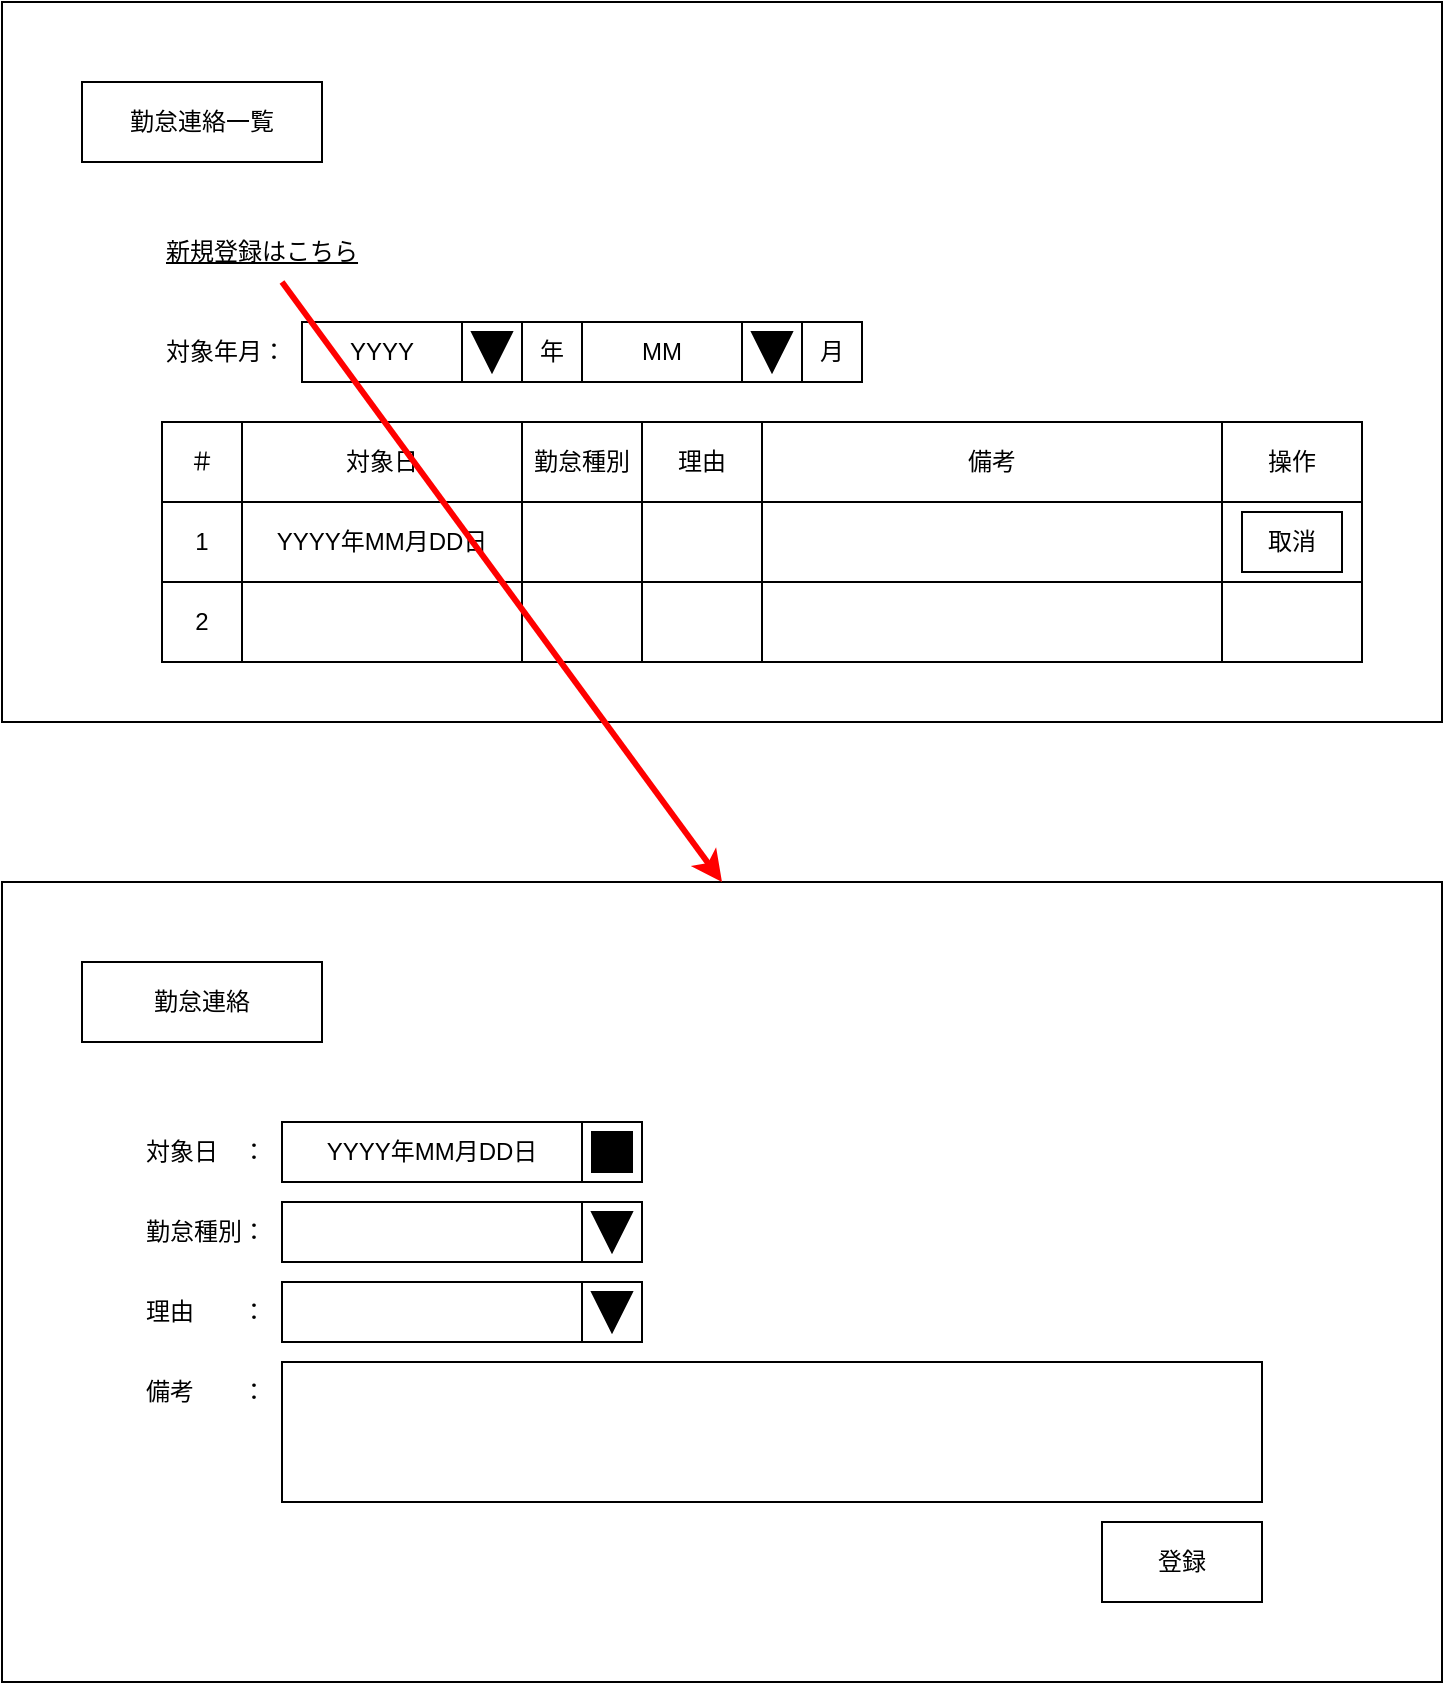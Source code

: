 <mxfile version="22.1.17" type="google" pages="2">
  <diagram name="画面" id="0H-37_Vds_LIhznheFJx">
    <mxGraphModel grid="1" page="1" gridSize="10" guides="1" tooltips="1" connect="1" arrows="1" fold="1" pageScale="1" pageWidth="827" pageHeight="1169" math="0" shadow="0">
      <root>
        <mxCell id="0" />
        <mxCell id="1" parent="0" />
        <mxCell id="-qFxXMKkKAyYgoc8pvcU-18" value="" style="rounded=0;whiteSpace=wrap;html=1;" vertex="1" parent="1">
          <mxGeometry x="40" y="40" width="720" height="360" as="geometry" />
        </mxCell>
        <mxCell id="O69Rp2_filBsK64hk3rN-13" value="勤怠連絡一覧" style="rounded=0;whiteSpace=wrap;html=1;" vertex="1" parent="1">
          <mxGeometry x="80" y="80" width="120" height="40" as="geometry" />
        </mxCell>
        <mxCell id="O69Rp2_filBsK64hk3rN-20" value="対象年月：" style="text;html=1;strokeColor=none;fillColor=none;align=left;verticalAlign=middle;whiteSpace=wrap;rounded=0;" vertex="1" parent="1">
          <mxGeometry x="120" y="200" width="80" height="30" as="geometry" />
        </mxCell>
        <mxCell id="O69Rp2_filBsK64hk3rN-21" value="YYYY" style="rounded=0;whiteSpace=wrap;html=1;" vertex="1" parent="1">
          <mxGeometry x="190" y="200" width="80" height="30" as="geometry" />
        </mxCell>
        <mxCell id="O69Rp2_filBsK64hk3rN-22" value="" style="rounded=0;whiteSpace=wrap;html=1;" vertex="1" parent="1">
          <mxGeometry x="270" y="200" width="30" height="30" as="geometry" />
        </mxCell>
        <mxCell id="O69Rp2_filBsK64hk3rN-23" value="" style="triangle;whiteSpace=wrap;html=1;rotation=90;fillColor=#000000;" vertex="1" parent="1">
          <mxGeometry x="275" y="205" width="20" height="20" as="geometry" />
        </mxCell>
        <mxCell id="O69Rp2_filBsK64hk3rN-24" value="年" style="rounded=0;whiteSpace=wrap;html=1;" vertex="1" parent="1">
          <mxGeometry x="300" y="200" width="30" height="30" as="geometry" />
        </mxCell>
        <mxCell id="O69Rp2_filBsK64hk3rN-25" value="MM" style="rounded=0;whiteSpace=wrap;html=1;" vertex="1" parent="1">
          <mxGeometry x="330" y="200" width="80" height="30" as="geometry" />
        </mxCell>
        <mxCell id="O69Rp2_filBsK64hk3rN-26" value="" style="rounded=0;whiteSpace=wrap;html=1;" vertex="1" parent="1">
          <mxGeometry x="410" y="200" width="30" height="30" as="geometry" />
        </mxCell>
        <mxCell id="O69Rp2_filBsK64hk3rN-27" value="" style="triangle;whiteSpace=wrap;html=1;rotation=90;fillColor=#000000;" vertex="1" parent="1">
          <mxGeometry x="415" y="205" width="20" height="20" as="geometry" />
        </mxCell>
        <mxCell id="O69Rp2_filBsK64hk3rN-28" value="月" style="rounded=0;whiteSpace=wrap;html=1;" vertex="1" parent="1">
          <mxGeometry x="440" y="200" width="30" height="30" as="geometry" />
        </mxCell>
        <mxCell id="O69Rp2_filBsK64hk3rN-29" value="" style="shape=table;startSize=0;container=1;collapsible=0;childLayout=tableLayout;fontSize=12;" vertex="1" parent="1">
          <mxGeometry x="120" y="250" width="600" height="120" as="geometry" />
        </mxCell>
        <mxCell id="O69Rp2_filBsK64hk3rN-30" value="" style="shape=tableRow;horizontal=0;startSize=0;swimlaneHead=0;swimlaneBody=0;strokeColor=inherit;top=0;left=0;bottom=0;right=0;collapsible=0;dropTarget=0;fillColor=none;points=[[0,0.5],[1,0.5]];portConstraint=eastwest;fontSize=16;" vertex="1" parent="O69Rp2_filBsK64hk3rN-29">
          <mxGeometry width="600" height="40" as="geometry" />
        </mxCell>
        <mxCell id="O69Rp2_filBsK64hk3rN-31" value="＃" style="shape=partialRectangle;html=1;whiteSpace=wrap;connectable=0;strokeColor=inherit;overflow=hidden;fillColor=none;top=0;left=0;bottom=0;right=0;pointerEvents=1;fontSize=12;" vertex="1" parent="O69Rp2_filBsK64hk3rN-30">
          <mxGeometry width="40" height="40" as="geometry">
            <mxRectangle width="40" height="40" as="alternateBounds" />
          </mxGeometry>
        </mxCell>
        <mxCell id="O69Rp2_filBsK64hk3rN-32" value="対象日" style="shape=partialRectangle;html=1;whiteSpace=wrap;connectable=0;strokeColor=inherit;overflow=hidden;fillColor=none;top=0;left=0;bottom=0;right=0;pointerEvents=1;fontSize=12;" vertex="1" parent="O69Rp2_filBsK64hk3rN-30">
          <mxGeometry x="40" width="140" height="40" as="geometry">
            <mxRectangle width="140" height="40" as="alternateBounds" />
          </mxGeometry>
        </mxCell>
        <mxCell id="O69Rp2_filBsK64hk3rN-33" value="勤怠種別" style="shape=partialRectangle;html=1;whiteSpace=wrap;connectable=0;strokeColor=inherit;overflow=hidden;fillColor=none;top=0;left=0;bottom=0;right=0;pointerEvents=1;fontSize=12;" vertex="1" parent="O69Rp2_filBsK64hk3rN-30">
          <mxGeometry x="180" width="60" height="40" as="geometry">
            <mxRectangle width="60" height="40" as="alternateBounds" />
          </mxGeometry>
        </mxCell>
        <mxCell id="O69Rp2_filBsK64hk3rN-45" value="理由" style="shape=partialRectangle;html=1;whiteSpace=wrap;connectable=0;strokeColor=inherit;overflow=hidden;fillColor=none;top=0;left=0;bottom=0;right=0;pointerEvents=1;fontSize=12;" vertex="1" parent="O69Rp2_filBsK64hk3rN-30">
          <mxGeometry x="240" width="60" height="40" as="geometry">
            <mxRectangle width="60" height="40" as="alternateBounds" />
          </mxGeometry>
        </mxCell>
        <mxCell id="O69Rp2_filBsK64hk3rN-42" value="備考" style="shape=partialRectangle;html=1;whiteSpace=wrap;connectable=0;strokeColor=inherit;overflow=hidden;fillColor=none;top=0;left=0;bottom=0;right=0;pointerEvents=1;fontSize=12;" vertex="1" parent="O69Rp2_filBsK64hk3rN-30">
          <mxGeometry x="300" width="230" height="40" as="geometry">
            <mxRectangle width="230" height="40" as="alternateBounds" />
          </mxGeometry>
        </mxCell>
        <mxCell id="0eDg4K9r8N4RzJ5rgMuR-1" value="操作" style="shape=partialRectangle;html=1;whiteSpace=wrap;connectable=0;strokeColor=inherit;overflow=hidden;fillColor=none;top=0;left=0;bottom=0;right=0;pointerEvents=1;fontSize=12;" vertex="1" parent="O69Rp2_filBsK64hk3rN-30">
          <mxGeometry x="530" width="70" height="40" as="geometry">
            <mxRectangle width="70" height="40" as="alternateBounds" />
          </mxGeometry>
        </mxCell>
        <mxCell id="O69Rp2_filBsK64hk3rN-34" value="" style="shape=tableRow;horizontal=0;startSize=0;swimlaneHead=0;swimlaneBody=0;strokeColor=inherit;top=0;left=0;bottom=0;right=0;collapsible=0;dropTarget=0;fillColor=none;points=[[0,0.5],[1,0.5]];portConstraint=eastwest;fontSize=16;" vertex="1" parent="O69Rp2_filBsK64hk3rN-29">
          <mxGeometry y="40" width="600" height="40" as="geometry" />
        </mxCell>
        <mxCell id="O69Rp2_filBsK64hk3rN-35" value="1" style="shape=partialRectangle;html=1;whiteSpace=wrap;connectable=0;strokeColor=inherit;overflow=hidden;fillColor=none;top=0;left=0;bottom=0;right=0;pointerEvents=1;fontSize=12;" vertex="1" parent="O69Rp2_filBsK64hk3rN-34">
          <mxGeometry width="40" height="40" as="geometry">
            <mxRectangle width="40" height="40" as="alternateBounds" />
          </mxGeometry>
        </mxCell>
        <mxCell id="O69Rp2_filBsK64hk3rN-36" value="YYYY年MM月DD日" style="shape=partialRectangle;html=1;whiteSpace=wrap;connectable=0;strokeColor=inherit;overflow=hidden;fillColor=none;top=0;left=0;bottom=0;right=0;pointerEvents=1;fontSize=12;" vertex="1" parent="O69Rp2_filBsK64hk3rN-34">
          <mxGeometry x="40" width="140" height="40" as="geometry">
            <mxRectangle width="140" height="40" as="alternateBounds" />
          </mxGeometry>
        </mxCell>
        <mxCell id="O69Rp2_filBsK64hk3rN-37" value="" style="shape=partialRectangle;html=1;whiteSpace=wrap;connectable=0;strokeColor=inherit;overflow=hidden;fillColor=none;top=0;left=0;bottom=0;right=0;pointerEvents=1;fontSize=12;" vertex="1" parent="O69Rp2_filBsK64hk3rN-34">
          <mxGeometry x="180" width="60" height="40" as="geometry">
            <mxRectangle width="60" height="40" as="alternateBounds" />
          </mxGeometry>
        </mxCell>
        <mxCell id="O69Rp2_filBsK64hk3rN-46" style="shape=partialRectangle;html=1;whiteSpace=wrap;connectable=0;strokeColor=inherit;overflow=hidden;fillColor=none;top=0;left=0;bottom=0;right=0;pointerEvents=1;fontSize=12;" vertex="1" parent="O69Rp2_filBsK64hk3rN-34">
          <mxGeometry x="240" width="60" height="40" as="geometry">
            <mxRectangle width="60" height="40" as="alternateBounds" />
          </mxGeometry>
        </mxCell>
        <mxCell id="O69Rp2_filBsK64hk3rN-43" style="shape=partialRectangle;html=1;whiteSpace=wrap;connectable=0;strokeColor=inherit;overflow=hidden;fillColor=none;top=0;left=0;bottom=0;right=0;pointerEvents=1;fontSize=12;" vertex="1" parent="O69Rp2_filBsK64hk3rN-34">
          <mxGeometry x="300" width="230" height="40" as="geometry">
            <mxRectangle width="230" height="40" as="alternateBounds" />
          </mxGeometry>
        </mxCell>
        <mxCell id="0eDg4K9r8N4RzJ5rgMuR-2" style="shape=partialRectangle;html=1;whiteSpace=wrap;connectable=0;strokeColor=inherit;overflow=hidden;fillColor=none;top=0;left=0;bottom=0;right=0;pointerEvents=1;fontSize=12;" vertex="1" parent="O69Rp2_filBsK64hk3rN-34">
          <mxGeometry x="530" width="70" height="40" as="geometry">
            <mxRectangle width="70" height="40" as="alternateBounds" />
          </mxGeometry>
        </mxCell>
        <mxCell id="O69Rp2_filBsK64hk3rN-38" value="" style="shape=tableRow;horizontal=0;startSize=0;swimlaneHead=0;swimlaneBody=0;strokeColor=inherit;top=0;left=0;bottom=0;right=0;collapsible=0;dropTarget=0;fillColor=none;points=[[0,0.5],[1,0.5]];portConstraint=eastwest;fontSize=16;" vertex="1" parent="O69Rp2_filBsK64hk3rN-29">
          <mxGeometry y="80" width="600" height="40" as="geometry" />
        </mxCell>
        <mxCell id="O69Rp2_filBsK64hk3rN-39" value="2" style="shape=partialRectangle;html=1;whiteSpace=wrap;connectable=0;strokeColor=inherit;overflow=hidden;fillColor=none;top=0;left=0;bottom=0;right=0;pointerEvents=1;fontSize=12;" vertex="1" parent="O69Rp2_filBsK64hk3rN-38">
          <mxGeometry width="40" height="40" as="geometry">
            <mxRectangle width="40" height="40" as="alternateBounds" />
          </mxGeometry>
        </mxCell>
        <mxCell id="O69Rp2_filBsK64hk3rN-40" value="" style="shape=partialRectangle;html=1;whiteSpace=wrap;connectable=0;strokeColor=inherit;overflow=hidden;fillColor=none;top=0;left=0;bottom=0;right=0;pointerEvents=1;fontSize=12;" vertex="1" parent="O69Rp2_filBsK64hk3rN-38">
          <mxGeometry x="40" width="140" height="40" as="geometry">
            <mxRectangle width="140" height="40" as="alternateBounds" />
          </mxGeometry>
        </mxCell>
        <mxCell id="O69Rp2_filBsK64hk3rN-41" value="" style="shape=partialRectangle;html=1;whiteSpace=wrap;connectable=0;strokeColor=inherit;overflow=hidden;fillColor=none;top=0;left=0;bottom=0;right=0;pointerEvents=1;fontSize=12;" vertex="1" parent="O69Rp2_filBsK64hk3rN-38">
          <mxGeometry x="180" width="60" height="40" as="geometry">
            <mxRectangle width="60" height="40" as="alternateBounds" />
          </mxGeometry>
        </mxCell>
        <mxCell id="O69Rp2_filBsK64hk3rN-47" style="shape=partialRectangle;html=1;whiteSpace=wrap;connectable=0;strokeColor=inherit;overflow=hidden;fillColor=none;top=0;left=0;bottom=0;right=0;pointerEvents=1;fontSize=12;" vertex="1" parent="O69Rp2_filBsK64hk3rN-38">
          <mxGeometry x="240" width="60" height="40" as="geometry">
            <mxRectangle width="60" height="40" as="alternateBounds" />
          </mxGeometry>
        </mxCell>
        <mxCell id="O69Rp2_filBsK64hk3rN-44" style="shape=partialRectangle;html=1;whiteSpace=wrap;connectable=0;strokeColor=inherit;overflow=hidden;fillColor=none;top=0;left=0;bottom=0;right=0;pointerEvents=1;fontSize=12;" vertex="1" parent="O69Rp2_filBsK64hk3rN-38">
          <mxGeometry x="300" width="230" height="40" as="geometry">
            <mxRectangle width="230" height="40" as="alternateBounds" />
          </mxGeometry>
        </mxCell>
        <mxCell id="0eDg4K9r8N4RzJ5rgMuR-3" style="shape=partialRectangle;html=1;whiteSpace=wrap;connectable=0;strokeColor=inherit;overflow=hidden;fillColor=none;top=0;left=0;bottom=0;right=0;pointerEvents=1;fontSize=12;" vertex="1" parent="O69Rp2_filBsK64hk3rN-38">
          <mxGeometry x="530" width="70" height="40" as="geometry">
            <mxRectangle width="70" height="40" as="alternateBounds" />
          </mxGeometry>
        </mxCell>
        <mxCell id="O69Rp2_filBsK64hk3rN-48" value="取消" style="rounded=0;whiteSpace=wrap;html=1;" vertex="1" parent="1">
          <mxGeometry x="660" y="295" width="50" height="30" as="geometry" />
        </mxCell>
        <mxCell id="-qFxXMKkKAyYgoc8pvcU-1" value="" style="rounded=0;whiteSpace=wrap;html=1;" vertex="1" parent="1">
          <mxGeometry x="40" y="480" width="720" height="400" as="geometry" />
        </mxCell>
        <mxCell id="-qFxXMKkKAyYgoc8pvcU-2" value="勤怠連絡" style="rounded=0;whiteSpace=wrap;html=1;" vertex="1" parent="1">
          <mxGeometry x="80" y="520" width="120" height="40" as="geometry" />
        </mxCell>
        <mxCell id="-qFxXMKkKAyYgoc8pvcU-3" value="対象日　：" style="text;html=1;strokeColor=none;fillColor=none;align=left;verticalAlign=middle;whiteSpace=wrap;rounded=0;" vertex="1" parent="1">
          <mxGeometry x="110" y="600" width="70" height="30" as="geometry" />
        </mxCell>
        <mxCell id="-qFxXMKkKAyYgoc8pvcU-4" value="勤怠種別：" style="text;html=1;strokeColor=none;fillColor=none;align=left;verticalAlign=middle;whiteSpace=wrap;rounded=0;" vertex="1" parent="1">
          <mxGeometry x="110" y="640" width="70" height="30" as="geometry" />
        </mxCell>
        <mxCell id="-qFxXMKkKAyYgoc8pvcU-5" value="理由　　：" style="text;html=1;strokeColor=none;fillColor=none;align=left;verticalAlign=middle;whiteSpace=wrap;rounded=0;" vertex="1" parent="1">
          <mxGeometry x="110" y="680" width="70" height="30" as="geometry" />
        </mxCell>
        <mxCell id="-qFxXMKkKAyYgoc8pvcU-6" value="備考　　：" style="text;html=1;strokeColor=none;fillColor=none;align=left;verticalAlign=middle;whiteSpace=wrap;rounded=0;" vertex="1" parent="1">
          <mxGeometry x="110" y="720" width="70" height="30" as="geometry" />
        </mxCell>
        <mxCell id="-qFxXMKkKAyYgoc8pvcU-7" value="登録" style="rounded=0;whiteSpace=wrap;html=1;" vertex="1" parent="1">
          <mxGeometry x="590" y="800" width="80" height="40" as="geometry" />
        </mxCell>
        <mxCell id="-qFxXMKkKAyYgoc8pvcU-8" value="YYYY年MM月DD日" style="rounded=0;whiteSpace=wrap;html=1;" vertex="1" parent="1">
          <mxGeometry x="180" y="600" width="150" height="30" as="geometry" />
        </mxCell>
        <mxCell id="-qFxXMKkKAyYgoc8pvcU-9" value="" style="rounded=0;whiteSpace=wrap;html=1;" vertex="1" parent="1">
          <mxGeometry x="180" y="640" width="150" height="30" as="geometry" />
        </mxCell>
        <mxCell id="-qFxXMKkKAyYgoc8pvcU-10" value="" style="rounded=0;whiteSpace=wrap;html=1;" vertex="1" parent="1">
          <mxGeometry x="180" y="680" width="150" height="30" as="geometry" />
        </mxCell>
        <mxCell id="-qFxXMKkKAyYgoc8pvcU-11" value="" style="rounded=0;whiteSpace=wrap;html=1;" vertex="1" parent="1">
          <mxGeometry x="180" y="720" width="490" height="70" as="geometry" />
        </mxCell>
        <mxCell id="-qFxXMKkKAyYgoc8pvcU-12" value="" style="rounded=0;whiteSpace=wrap;html=1;" vertex="1" parent="1">
          <mxGeometry x="330" y="600" width="30" height="30" as="geometry" />
        </mxCell>
        <mxCell id="-qFxXMKkKAyYgoc8pvcU-13" value="" style="rounded=0;whiteSpace=wrap;html=1;" vertex="1" parent="1">
          <mxGeometry x="330" y="640" width="30" height="30" as="geometry" />
        </mxCell>
        <mxCell id="-qFxXMKkKAyYgoc8pvcU-14" value="" style="rounded=0;whiteSpace=wrap;html=1;" vertex="1" parent="1">
          <mxGeometry x="330" y="680" width="30" height="30" as="geometry" />
        </mxCell>
        <mxCell id="-qFxXMKkKAyYgoc8pvcU-15" value="" style="rounded=0;whiteSpace=wrap;html=1;fillColor=#000000;" vertex="1" parent="1">
          <mxGeometry x="335" y="605" width="20" height="20" as="geometry" />
        </mxCell>
        <mxCell id="-qFxXMKkKAyYgoc8pvcU-16" value="" style="triangle;whiteSpace=wrap;html=1;rotation=90;fillColor=#000000;" vertex="1" parent="1">
          <mxGeometry x="335" y="645" width="20" height="20" as="geometry" />
        </mxCell>
        <mxCell id="-qFxXMKkKAyYgoc8pvcU-17" value="" style="triangle;whiteSpace=wrap;html=1;rotation=90;fillColor=#000000;" vertex="1" parent="1">
          <mxGeometry x="335" y="685" width="20" height="20" as="geometry" />
        </mxCell>
        <mxCell id="-qFxXMKkKAyYgoc8pvcU-20" value="新規登録はこちら" style="text;html=1;strokeColor=none;fillColor=none;align=left;verticalAlign=middle;whiteSpace=wrap;rounded=0;fontStyle=4" vertex="1" parent="1">
          <mxGeometry x="120" y="150" width="120" height="30" as="geometry" />
        </mxCell>
        <mxCell id="-qFxXMKkKAyYgoc8pvcU-21" value="" style="rounded=0;orthogonalLoop=1;jettySize=auto;html=1;exitX=0.5;exitY=1;exitDx=0;exitDy=0;strokeColor=#FF0000;strokeWidth=3;entryX=0.5;entryY=0;entryDx=0;entryDy=0;" edge="1" parent="1" source="-qFxXMKkKAyYgoc8pvcU-20" target="-qFxXMKkKAyYgoc8pvcU-1">
          <mxGeometry relative="1" as="geometry" />
        </mxCell>
      </root>
    </mxGraphModel>
  </diagram>
  <diagram id="gkez1ToRxHgngGZCEhOu" name="DB">
    <mxGraphModel grid="1" page="1" gridSize="10" guides="1" tooltips="1" connect="1" arrows="1" fold="1" pageScale="1" pageWidth="827" pageHeight="1169" math="0" shadow="0">
      <root>
        <mxCell id="0" />
        <mxCell id="1" parent="0" />
        <mxCell id="L6fhHGIO7wNd45d-gHkq-1" value="勤怠連絡：attendance_contacts" style="shape=table;startSize=40;container=1;collapsible=0;childLayout=tableLayout;strokeColor=default;fontSize=16;" vertex="1" parent="1">
          <mxGeometry x="40" y="40" width="1120" height="520" as="geometry" />
        </mxCell>
        <mxCell id="fqzUioVuBcBwKfgROoF--12" style="shape=tableRow;horizontal=0;startSize=0;swimlaneHead=0;swimlaneBody=0;strokeColor=inherit;top=0;left=0;bottom=0;right=0;collapsible=0;dropTarget=0;fillColor=none;points=[[0,0.5],[1,0.5]];portConstraint=eastwest;fontSize=16;" vertex="1" parent="L6fhHGIO7wNd45d-gHkq-1">
          <mxGeometry y="40" width="1120" height="40" as="geometry" />
        </mxCell>
        <mxCell id="fqzUioVuBcBwKfgROoF--13" value="No" style="shape=partialRectangle;html=1;whiteSpace=wrap;connectable=0;strokeColor=#d79b00;overflow=hidden;fillColor=#ffe6cc;top=0;left=0;bottom=0;right=0;pointerEvents=1;fontSize=16;" vertex="1" parent="fqzUioVuBcBwKfgROoF--12">
          <mxGeometry width="40" height="40" as="geometry">
            <mxRectangle width="40" height="40" as="alternateBounds" />
          </mxGeometry>
        </mxCell>
        <mxCell id="fqzUioVuBcBwKfgROoF--14" value="論理名称" style="shape=partialRectangle;html=1;whiteSpace=wrap;connectable=0;strokeColor=#d79b00;overflow=hidden;fillColor=#ffe6cc;top=0;left=0;bottom=0;right=0;pointerEvents=1;fontSize=16;align=left;" vertex="1" parent="fqzUioVuBcBwKfgROoF--12">
          <mxGeometry x="40" width="80" height="40" as="geometry">
            <mxRectangle width="80" height="40" as="alternateBounds" />
          </mxGeometry>
        </mxCell>
        <mxCell id="fqzUioVuBcBwKfgROoF--15" value="物理名称" style="shape=partialRectangle;html=1;whiteSpace=wrap;connectable=0;strokeColor=#d79b00;overflow=hidden;fillColor=#ffe6cc;top=0;left=0;bottom=0;right=0;pointerEvents=1;fontSize=16;align=left;" vertex="1" parent="fqzUioVuBcBwKfgROoF--12">
          <mxGeometry x="120" width="200" height="40" as="geometry">
            <mxRectangle width="200" height="40" as="alternateBounds" />
          </mxGeometry>
        </mxCell>
        <mxCell id="fqzUioVuBcBwKfgROoF--16" value="データ型" style="shape=partialRectangle;html=1;whiteSpace=wrap;connectable=0;strokeColor=#d79b00;overflow=hidden;fillColor=#ffe6cc;top=0;left=0;bottom=0;right=0;pointerEvents=1;fontSize=16;align=left;" vertex="1" parent="fqzUioVuBcBwKfgROoF--12">
          <mxGeometry x="320" width="120" height="40" as="geometry">
            <mxRectangle width="120" height="40" as="alternateBounds" />
          </mxGeometry>
        </mxCell>
        <mxCell id="fqzUioVuBcBwKfgROoF--17" value="桁数" style="shape=partialRectangle;html=1;whiteSpace=wrap;connectable=0;strokeColor=#d79b00;overflow=hidden;fillColor=#ffe6cc;top=0;left=0;bottom=0;right=0;pointerEvents=1;fontSize=16;align=left;" vertex="1" parent="fqzUioVuBcBwKfgROoF--12">
          <mxGeometry x="440" width="40" height="40" as="geometry">
            <mxRectangle width="40" height="40" as="alternateBounds" />
          </mxGeometry>
        </mxCell>
        <mxCell id="fqzUioVuBcBwKfgROoF--29" value="Null" style="shape=partialRectangle;html=1;whiteSpace=wrap;connectable=0;strokeColor=#d79b00;overflow=hidden;fillColor=#ffe6cc;top=0;left=0;bottom=0;right=0;pointerEvents=1;fontSize=16;align=left;" vertex="1" parent="fqzUioVuBcBwKfgROoF--12">
          <mxGeometry x="480" width="40" height="40" as="geometry">
            <mxRectangle width="40" height="40" as="alternateBounds" />
          </mxGeometry>
        </mxCell>
        <mxCell id="fqzUioVuBcBwKfgROoF--53" value="PK" style="shape=partialRectangle;html=1;whiteSpace=wrap;connectable=0;strokeColor=#d79b00;overflow=hidden;fillColor=#ffe6cc;top=0;left=0;bottom=0;right=0;pointerEvents=1;fontSize=16;align=left;" vertex="1" parent="fqzUioVuBcBwKfgROoF--12">
          <mxGeometry x="520" width="40" height="40" as="geometry">
            <mxRectangle width="40" height="40" as="alternateBounds" />
          </mxGeometry>
        </mxCell>
        <mxCell id="fqzUioVuBcBwKfgROoF--41" value="default" style="shape=partialRectangle;html=1;whiteSpace=wrap;connectable=0;strokeColor=#d79b00;overflow=hidden;fillColor=#ffe6cc;top=0;left=0;bottom=0;right=0;pointerEvents=1;fontSize=16;align=left;" vertex="1" parent="fqzUioVuBcBwKfgROoF--12">
          <mxGeometry x="560" width="240" height="40" as="geometry">
            <mxRectangle width="240" height="40" as="alternateBounds" />
          </mxGeometry>
        </mxCell>
        <mxCell id="fqzUioVuBcBwKfgROoF--77" value="extra" style="shape=partialRectangle;html=1;whiteSpace=wrap;connectable=0;strokeColor=#d79b00;overflow=hidden;fillColor=#ffe6cc;top=0;left=0;bottom=0;right=0;pointerEvents=1;fontSize=16;align=left;" vertex="1" parent="fqzUioVuBcBwKfgROoF--12">
          <mxGeometry x="800" width="320" height="40" as="geometry">
            <mxRectangle width="320" height="40" as="alternateBounds" />
          </mxGeometry>
        </mxCell>
        <mxCell id="L6fhHGIO7wNd45d-gHkq-2" value="" style="shape=tableRow;horizontal=0;startSize=0;swimlaneHead=0;swimlaneBody=0;strokeColor=inherit;top=0;left=0;bottom=0;right=0;collapsible=0;dropTarget=0;fillColor=none;points=[[0,0.5],[1,0.5]];portConstraint=eastwest;fontSize=16;" vertex="1" parent="L6fhHGIO7wNd45d-gHkq-1">
          <mxGeometry y="80" width="1120" height="40" as="geometry" />
        </mxCell>
        <mxCell id="L6fhHGIO7wNd45d-gHkq-3" value="1" style="shape=partialRectangle;html=1;whiteSpace=wrap;connectable=0;strokeColor=inherit;overflow=hidden;fillColor=none;top=0;left=0;bottom=0;right=0;pointerEvents=1;fontSize=16;" vertex="1" parent="L6fhHGIO7wNd45d-gHkq-2">
          <mxGeometry width="40" height="40" as="geometry">
            <mxRectangle width="40" height="40" as="alternateBounds" />
          </mxGeometry>
        </mxCell>
        <mxCell id="L6fhHGIO7wNd45d-gHkq-4" value="番号" style="shape=partialRectangle;html=1;whiteSpace=wrap;connectable=0;strokeColor=inherit;overflow=hidden;fillColor=none;top=0;left=0;bottom=0;right=0;pointerEvents=1;fontSize=16;align=left;" vertex="1" parent="L6fhHGIO7wNd45d-gHkq-2">
          <mxGeometry x="40" width="80" height="40" as="geometry">
            <mxRectangle width="80" height="40" as="alternateBounds" />
          </mxGeometry>
        </mxCell>
        <mxCell id="L6fhHGIO7wNd45d-gHkq-5" value="id" style="shape=partialRectangle;html=1;whiteSpace=wrap;connectable=0;strokeColor=inherit;overflow=hidden;fillColor=none;top=0;left=0;bottom=0;right=0;pointerEvents=1;fontSize=16;align=left;" vertex="1" parent="L6fhHGIO7wNd45d-gHkq-2">
          <mxGeometry x="120" width="200" height="40" as="geometry">
            <mxRectangle width="200" height="40" as="alternateBounds" />
          </mxGeometry>
        </mxCell>
        <mxCell id="fqzUioVuBcBwKfgROoF--1" value="int" style="shape=partialRectangle;html=1;whiteSpace=wrap;connectable=0;strokeColor=inherit;overflow=hidden;fillColor=none;top=0;left=0;bottom=0;right=0;pointerEvents=1;fontSize=16;align=left;" vertex="1" parent="L6fhHGIO7wNd45d-gHkq-2">
          <mxGeometry x="320" width="120" height="40" as="geometry">
            <mxRectangle width="120" height="40" as="alternateBounds" />
          </mxGeometry>
        </mxCell>
        <mxCell id="fqzUioVuBcBwKfgROoF--18" value="" style="shape=partialRectangle;html=1;whiteSpace=wrap;connectable=0;strokeColor=inherit;overflow=hidden;fillColor=none;top=0;left=0;bottom=0;right=0;pointerEvents=1;fontSize=16;align=left;" vertex="1" parent="L6fhHGIO7wNd45d-gHkq-2">
          <mxGeometry x="440" width="40" height="40" as="geometry">
            <mxRectangle width="40" height="40" as="alternateBounds" />
          </mxGeometry>
        </mxCell>
        <mxCell id="fqzUioVuBcBwKfgROoF--30" value="No" style="shape=partialRectangle;html=1;whiteSpace=wrap;connectable=0;strokeColor=inherit;overflow=hidden;fillColor=none;top=0;left=0;bottom=0;right=0;pointerEvents=1;fontSize=16;align=left;" vertex="1" parent="L6fhHGIO7wNd45d-gHkq-2">
          <mxGeometry x="480" width="40" height="40" as="geometry">
            <mxRectangle width="40" height="40" as="alternateBounds" />
          </mxGeometry>
        </mxCell>
        <mxCell id="fqzUioVuBcBwKfgROoF--54" value="1" style="shape=partialRectangle;html=1;whiteSpace=wrap;connectable=0;strokeColor=inherit;overflow=hidden;fillColor=none;top=0;left=0;bottom=0;right=0;pointerEvents=1;fontSize=16;align=left;" vertex="1" parent="L6fhHGIO7wNd45d-gHkq-2">
          <mxGeometry x="520" width="40" height="40" as="geometry">
            <mxRectangle width="40" height="40" as="alternateBounds" />
          </mxGeometry>
        </mxCell>
        <mxCell id="fqzUioVuBcBwKfgROoF--42" value="-" style="shape=partialRectangle;html=1;whiteSpace=wrap;connectable=0;strokeColor=inherit;overflow=hidden;fillColor=none;top=0;left=0;bottom=0;right=0;pointerEvents=1;fontSize=16;align=left;" vertex="1" parent="L6fhHGIO7wNd45d-gHkq-2">
          <mxGeometry x="560" width="240" height="40" as="geometry">
            <mxRectangle width="240" height="40" as="alternateBounds" />
          </mxGeometry>
        </mxCell>
        <mxCell id="fqzUioVuBcBwKfgROoF--78" value="auto_increment&lt;span style=&quot;color: rgb(255, 255, 255); font-family: SFMono-Regular, Consolas, &amp;quot;Liberation Mono&amp;quot;, Menlo, Courier, monospace; font-size: 13.94px; background-color: rgb(29, 32, 32);&quot;&gt;                 &lt;/span&gt;" style="shape=partialRectangle;html=1;whiteSpace=wrap;connectable=0;strokeColor=inherit;overflow=hidden;fillColor=none;top=0;left=0;bottom=0;right=0;pointerEvents=1;fontSize=16;align=left;" vertex="1" parent="L6fhHGIO7wNd45d-gHkq-2">
          <mxGeometry x="800" width="320" height="40" as="geometry">
            <mxRectangle width="320" height="40" as="alternateBounds" />
          </mxGeometry>
        </mxCell>
        <mxCell id="L6fhHGIO7wNd45d-gHkq-6" value="" style="shape=tableRow;horizontal=0;startSize=0;swimlaneHead=0;swimlaneBody=0;strokeColor=inherit;top=0;left=0;bottom=0;right=0;collapsible=0;dropTarget=0;fillColor=none;points=[[0,0.5],[1,0.5]];portConstraint=eastwest;fontSize=16;" vertex="1" parent="L6fhHGIO7wNd45d-gHkq-1">
          <mxGeometry y="120" width="1120" height="40" as="geometry" />
        </mxCell>
        <mxCell id="L6fhHGIO7wNd45d-gHkq-7" value="2" style="shape=partialRectangle;html=1;whiteSpace=wrap;connectable=0;strokeColor=inherit;overflow=hidden;fillColor=none;top=0;left=0;bottom=0;right=0;pointerEvents=1;fontSize=16;" vertex="1" parent="L6fhHGIO7wNd45d-gHkq-6">
          <mxGeometry width="40" height="40" as="geometry">
            <mxRectangle width="40" height="40" as="alternateBounds" />
          </mxGeometry>
        </mxCell>
        <mxCell id="L6fhHGIO7wNd45d-gHkq-8" value="社員番号" style="shape=partialRectangle;html=1;whiteSpace=wrap;connectable=0;strokeColor=inherit;overflow=hidden;fillColor=none;top=0;left=0;bottom=0;right=0;pointerEvents=1;fontSize=16;align=left;" vertex="1" parent="L6fhHGIO7wNd45d-gHkq-6">
          <mxGeometry x="40" width="80" height="40" as="geometry">
            <mxRectangle width="80" height="40" as="alternateBounds" />
          </mxGeometry>
        </mxCell>
        <mxCell id="L6fhHGIO7wNd45d-gHkq-9" value="employee_num" style="shape=partialRectangle;html=1;whiteSpace=wrap;connectable=0;strokeColor=inherit;overflow=hidden;fillColor=none;top=0;left=0;bottom=0;right=0;pointerEvents=1;fontSize=16;align=left;" vertex="1" parent="L6fhHGIO7wNd45d-gHkq-6">
          <mxGeometry x="120" width="200" height="40" as="geometry">
            <mxRectangle width="200" height="40" as="alternateBounds" />
          </mxGeometry>
        </mxCell>
        <mxCell id="fqzUioVuBcBwKfgROoF--2" value="varchar" style="shape=partialRectangle;html=1;whiteSpace=wrap;connectable=0;strokeColor=inherit;overflow=hidden;fillColor=none;top=0;left=0;bottom=0;right=0;pointerEvents=1;fontSize=16;align=left;" vertex="1" parent="L6fhHGIO7wNd45d-gHkq-6">
          <mxGeometry x="320" width="120" height="40" as="geometry">
            <mxRectangle width="120" height="40" as="alternateBounds" />
          </mxGeometry>
        </mxCell>
        <mxCell id="fqzUioVuBcBwKfgROoF--19" value="4" style="shape=partialRectangle;html=1;whiteSpace=wrap;connectable=0;strokeColor=inherit;overflow=hidden;fillColor=none;top=0;left=0;bottom=0;right=0;pointerEvents=1;fontSize=16;align=left;" vertex="1" parent="L6fhHGIO7wNd45d-gHkq-6">
          <mxGeometry x="440" width="40" height="40" as="geometry">
            <mxRectangle width="40" height="40" as="alternateBounds" />
          </mxGeometry>
        </mxCell>
        <mxCell id="fqzUioVuBcBwKfgROoF--31" value="No" style="shape=partialRectangle;html=1;whiteSpace=wrap;connectable=0;strokeColor=inherit;overflow=hidden;fillColor=none;top=0;left=0;bottom=0;right=0;pointerEvents=1;fontSize=16;align=left;" vertex="1" parent="L6fhHGIO7wNd45d-gHkq-6">
          <mxGeometry x="480" width="40" height="40" as="geometry">
            <mxRectangle width="40" height="40" as="alternateBounds" />
          </mxGeometry>
        </mxCell>
        <mxCell id="fqzUioVuBcBwKfgROoF--55" value="" style="shape=partialRectangle;html=1;whiteSpace=wrap;connectable=0;strokeColor=inherit;overflow=hidden;fillColor=none;top=0;left=0;bottom=0;right=0;pointerEvents=1;fontSize=16;align=left;" vertex="1" parent="L6fhHGIO7wNd45d-gHkq-6">
          <mxGeometry x="520" width="40" height="40" as="geometry">
            <mxRectangle width="40" height="40" as="alternateBounds" />
          </mxGeometry>
        </mxCell>
        <mxCell id="fqzUioVuBcBwKfgROoF--43" value="&#39;unknown&#39;" style="shape=partialRectangle;html=1;whiteSpace=wrap;connectable=0;strokeColor=inherit;overflow=hidden;fillColor=none;top=0;left=0;bottom=0;right=0;pointerEvents=1;fontSize=16;align=left;" vertex="1" parent="L6fhHGIO7wNd45d-gHkq-6">
          <mxGeometry x="560" width="240" height="40" as="geometry">
            <mxRectangle width="240" height="40" as="alternateBounds" />
          </mxGeometry>
        </mxCell>
        <mxCell id="fqzUioVuBcBwKfgROoF--79" style="shape=partialRectangle;html=1;whiteSpace=wrap;connectable=0;strokeColor=inherit;overflow=hidden;fillColor=none;top=0;left=0;bottom=0;right=0;pointerEvents=1;fontSize=16;align=left;" vertex="1" parent="L6fhHGIO7wNd45d-gHkq-6">
          <mxGeometry x="800" width="320" height="40" as="geometry">
            <mxRectangle width="320" height="40" as="alternateBounds" />
          </mxGeometry>
        </mxCell>
        <mxCell id="L6fhHGIO7wNd45d-gHkq-10" value="" style="shape=tableRow;horizontal=0;startSize=0;swimlaneHead=0;swimlaneBody=0;strokeColor=inherit;top=0;left=0;bottom=0;right=0;collapsible=0;dropTarget=0;fillColor=none;points=[[0,0.5],[1,0.5]];portConstraint=eastwest;fontSize=16;" vertex="1" parent="L6fhHGIO7wNd45d-gHkq-1">
          <mxGeometry y="160" width="1120" height="40" as="geometry" />
        </mxCell>
        <mxCell id="L6fhHGIO7wNd45d-gHkq-11" value="3" style="shape=partialRectangle;html=1;whiteSpace=wrap;connectable=0;strokeColor=inherit;overflow=hidden;fillColor=none;top=0;left=0;bottom=0;right=0;pointerEvents=1;fontSize=16;" vertex="1" parent="L6fhHGIO7wNd45d-gHkq-10">
          <mxGeometry width="40" height="40" as="geometry">
            <mxRectangle width="40" height="40" as="alternateBounds" />
          </mxGeometry>
        </mxCell>
        <mxCell id="L6fhHGIO7wNd45d-gHkq-12" value="対象日" style="shape=partialRectangle;html=1;whiteSpace=wrap;connectable=0;strokeColor=inherit;overflow=hidden;fillColor=none;top=0;left=0;bottom=0;right=0;pointerEvents=1;fontSize=16;align=left;" vertex="1" parent="L6fhHGIO7wNd45d-gHkq-10">
          <mxGeometry x="40" width="80" height="40" as="geometry">
            <mxRectangle width="80" height="40" as="alternateBounds" />
          </mxGeometry>
        </mxCell>
        <mxCell id="L6fhHGIO7wNd45d-gHkq-13" value="target_date" style="shape=partialRectangle;html=1;whiteSpace=wrap;connectable=0;strokeColor=inherit;overflow=hidden;fillColor=none;top=0;left=0;bottom=0;right=0;pointerEvents=1;fontSize=16;align=left;" vertex="1" parent="L6fhHGIO7wNd45d-gHkq-10">
          <mxGeometry x="120" width="200" height="40" as="geometry">
            <mxRectangle width="200" height="40" as="alternateBounds" />
          </mxGeometry>
        </mxCell>
        <mxCell id="fqzUioVuBcBwKfgROoF--3" value="date" style="shape=partialRectangle;html=1;whiteSpace=wrap;connectable=0;strokeColor=inherit;overflow=hidden;fillColor=none;top=0;left=0;bottom=0;right=0;pointerEvents=1;fontSize=16;align=left;" vertex="1" parent="L6fhHGIO7wNd45d-gHkq-10">
          <mxGeometry x="320" width="120" height="40" as="geometry">
            <mxRectangle width="120" height="40" as="alternateBounds" />
          </mxGeometry>
        </mxCell>
        <mxCell id="fqzUioVuBcBwKfgROoF--20" style="shape=partialRectangle;html=1;whiteSpace=wrap;connectable=0;strokeColor=inherit;overflow=hidden;fillColor=none;top=0;left=0;bottom=0;right=0;pointerEvents=1;fontSize=16;align=left;" vertex="1" parent="L6fhHGIO7wNd45d-gHkq-10">
          <mxGeometry x="440" width="40" height="40" as="geometry">
            <mxRectangle width="40" height="40" as="alternateBounds" />
          </mxGeometry>
        </mxCell>
        <mxCell id="fqzUioVuBcBwKfgROoF--32" value="No" style="shape=partialRectangle;html=1;whiteSpace=wrap;connectable=0;strokeColor=inherit;overflow=hidden;fillColor=none;top=0;left=0;bottom=0;right=0;pointerEvents=1;fontSize=16;align=left;" vertex="1" parent="L6fhHGIO7wNd45d-gHkq-10">
          <mxGeometry x="480" width="40" height="40" as="geometry">
            <mxRectangle width="40" height="40" as="alternateBounds" />
          </mxGeometry>
        </mxCell>
        <mxCell id="fqzUioVuBcBwKfgROoF--56" value="" style="shape=partialRectangle;html=1;whiteSpace=wrap;connectable=0;strokeColor=inherit;overflow=hidden;fillColor=none;top=0;left=0;bottom=0;right=0;pointerEvents=1;fontSize=16;align=left;" vertex="1" parent="L6fhHGIO7wNd45d-gHkq-10">
          <mxGeometry x="520" width="40" height="40" as="geometry">
            <mxRectangle width="40" height="40" as="alternateBounds" />
          </mxGeometry>
        </mxCell>
        <mxCell id="fqzUioVuBcBwKfgROoF--44" value="&#39;1000-01-01&#39;" style="shape=partialRectangle;html=1;whiteSpace=wrap;connectable=0;strokeColor=inherit;overflow=hidden;fillColor=none;top=0;left=0;bottom=0;right=0;pointerEvents=1;fontSize=16;align=left;" vertex="1" parent="L6fhHGIO7wNd45d-gHkq-10">
          <mxGeometry x="560" width="240" height="40" as="geometry">
            <mxRectangle width="240" height="40" as="alternateBounds" />
          </mxGeometry>
        </mxCell>
        <mxCell id="fqzUioVuBcBwKfgROoF--80" style="shape=partialRectangle;html=1;whiteSpace=wrap;connectable=0;strokeColor=inherit;overflow=hidden;fillColor=none;top=0;left=0;bottom=0;right=0;pointerEvents=1;fontSize=16;align=left;" vertex="1" parent="L6fhHGIO7wNd45d-gHkq-10">
          <mxGeometry x="800" width="320" height="40" as="geometry">
            <mxRectangle width="320" height="40" as="alternateBounds" />
          </mxGeometry>
        </mxCell>
        <mxCell id="L6fhHGIO7wNd45d-gHkq-42" style="shape=tableRow;horizontal=0;startSize=0;swimlaneHead=0;swimlaneBody=0;strokeColor=inherit;top=0;left=0;bottom=0;right=0;collapsible=0;dropTarget=0;fillColor=none;points=[[0,0.5],[1,0.5]];portConstraint=eastwest;fontSize=16;" vertex="1" parent="L6fhHGIO7wNd45d-gHkq-1">
          <mxGeometry y="200" width="1120" height="40" as="geometry" />
        </mxCell>
        <mxCell id="L6fhHGIO7wNd45d-gHkq-43" value="4" style="shape=partialRectangle;html=1;whiteSpace=wrap;connectable=0;strokeColor=inherit;overflow=hidden;fillColor=none;top=0;left=0;bottom=0;right=0;pointerEvents=1;fontSize=16;" vertex="1" parent="L6fhHGIO7wNd45d-gHkq-42">
          <mxGeometry width="40" height="40" as="geometry">
            <mxRectangle width="40" height="40" as="alternateBounds" />
          </mxGeometry>
        </mxCell>
        <mxCell id="L6fhHGIO7wNd45d-gHkq-44" value="勤怠種別" style="shape=partialRectangle;html=1;whiteSpace=wrap;connectable=0;strokeColor=inherit;overflow=hidden;fillColor=none;top=0;left=0;bottom=0;right=0;pointerEvents=1;fontSize=16;align=left;" vertex="1" parent="L6fhHGIO7wNd45d-gHkq-42">
          <mxGeometry x="40" width="80" height="40" as="geometry">
            <mxRectangle width="80" height="40" as="alternateBounds" />
          </mxGeometry>
        </mxCell>
        <mxCell id="L6fhHGIO7wNd45d-gHkq-45" value="attendance_type" style="shape=partialRectangle;html=1;whiteSpace=wrap;connectable=0;strokeColor=inherit;overflow=hidden;fillColor=none;top=0;left=0;bottom=0;right=0;pointerEvents=1;fontSize=16;align=left;" vertex="1" parent="L6fhHGIO7wNd45d-gHkq-42">
          <mxGeometry x="120" width="200" height="40" as="geometry">
            <mxRectangle width="200" height="40" as="alternateBounds" />
          </mxGeometry>
        </mxCell>
        <mxCell id="fqzUioVuBcBwKfgROoF--4" value="varchar" style="shape=partialRectangle;html=1;whiteSpace=wrap;connectable=0;strokeColor=inherit;overflow=hidden;fillColor=none;top=0;left=0;bottom=0;right=0;pointerEvents=1;fontSize=16;align=left;" vertex="1" parent="L6fhHGIO7wNd45d-gHkq-42">
          <mxGeometry x="320" width="120" height="40" as="geometry">
            <mxRectangle width="120" height="40" as="alternateBounds" />
          </mxGeometry>
        </mxCell>
        <mxCell id="fqzUioVuBcBwKfgROoF--21" value="10" style="shape=partialRectangle;html=1;whiteSpace=wrap;connectable=0;strokeColor=inherit;overflow=hidden;fillColor=none;top=0;left=0;bottom=0;right=0;pointerEvents=1;fontSize=16;align=left;" vertex="1" parent="L6fhHGIO7wNd45d-gHkq-42">
          <mxGeometry x="440" width="40" height="40" as="geometry">
            <mxRectangle width="40" height="40" as="alternateBounds" />
          </mxGeometry>
        </mxCell>
        <mxCell id="fqzUioVuBcBwKfgROoF--33" value="No" style="shape=partialRectangle;html=1;whiteSpace=wrap;connectable=0;strokeColor=inherit;overflow=hidden;fillColor=none;top=0;left=0;bottom=0;right=0;pointerEvents=1;fontSize=16;align=left;" vertex="1" parent="L6fhHGIO7wNd45d-gHkq-42">
          <mxGeometry x="480" width="40" height="40" as="geometry">
            <mxRectangle width="40" height="40" as="alternateBounds" />
          </mxGeometry>
        </mxCell>
        <mxCell id="fqzUioVuBcBwKfgROoF--57" value="" style="shape=partialRectangle;html=1;whiteSpace=wrap;connectable=0;strokeColor=inherit;overflow=hidden;fillColor=none;top=0;left=0;bottom=0;right=0;pointerEvents=1;fontSize=16;align=left;" vertex="1" parent="L6fhHGIO7wNd45d-gHkq-42">
          <mxGeometry x="520" width="40" height="40" as="geometry">
            <mxRectangle width="40" height="40" as="alternateBounds" />
          </mxGeometry>
        </mxCell>
        <mxCell id="fqzUioVuBcBwKfgROoF--45" value="&#39;unknown&#39;" style="shape=partialRectangle;html=1;whiteSpace=wrap;connectable=0;strokeColor=inherit;overflow=hidden;fillColor=none;top=0;left=0;bottom=0;right=0;pointerEvents=1;fontSize=16;align=left;" vertex="1" parent="L6fhHGIO7wNd45d-gHkq-42">
          <mxGeometry x="560" width="240" height="40" as="geometry">
            <mxRectangle width="240" height="40" as="alternateBounds" />
          </mxGeometry>
        </mxCell>
        <mxCell id="fqzUioVuBcBwKfgROoF--81" style="shape=partialRectangle;html=1;whiteSpace=wrap;connectable=0;strokeColor=inherit;overflow=hidden;fillColor=none;top=0;left=0;bottom=0;right=0;pointerEvents=1;fontSize=16;align=left;" vertex="1" parent="L6fhHGIO7wNd45d-gHkq-42">
          <mxGeometry x="800" width="320" height="40" as="geometry">
            <mxRectangle width="320" height="40" as="alternateBounds" />
          </mxGeometry>
        </mxCell>
        <mxCell id="L6fhHGIO7wNd45d-gHkq-38" style="shape=tableRow;horizontal=0;startSize=0;swimlaneHead=0;swimlaneBody=0;strokeColor=inherit;top=0;left=0;bottom=0;right=0;collapsible=0;dropTarget=0;fillColor=none;points=[[0,0.5],[1,0.5]];portConstraint=eastwest;fontSize=16;" vertex="1" parent="L6fhHGIO7wNd45d-gHkq-1">
          <mxGeometry y="240" width="1120" height="40" as="geometry" />
        </mxCell>
        <mxCell id="L6fhHGIO7wNd45d-gHkq-39" value="5" style="shape=partialRectangle;html=1;whiteSpace=wrap;connectable=0;strokeColor=inherit;overflow=hidden;fillColor=none;top=0;left=0;bottom=0;right=0;pointerEvents=1;fontSize=16;" vertex="1" parent="L6fhHGIO7wNd45d-gHkq-38">
          <mxGeometry width="40" height="40" as="geometry">
            <mxRectangle width="40" height="40" as="alternateBounds" />
          </mxGeometry>
        </mxCell>
        <mxCell id="L6fhHGIO7wNd45d-gHkq-40" value="理由種別" style="shape=partialRectangle;html=1;whiteSpace=wrap;connectable=0;strokeColor=inherit;overflow=hidden;fillColor=none;top=0;left=0;bottom=0;right=0;pointerEvents=1;fontSize=16;align=left;" vertex="1" parent="L6fhHGIO7wNd45d-gHkq-38">
          <mxGeometry x="40" width="80" height="40" as="geometry">
            <mxRectangle width="80" height="40" as="alternateBounds" />
          </mxGeometry>
        </mxCell>
        <mxCell id="L6fhHGIO7wNd45d-gHkq-41" value="attendance_reason_type" style="shape=partialRectangle;html=1;whiteSpace=wrap;connectable=0;strokeColor=inherit;overflow=hidden;fillColor=none;top=0;left=0;bottom=0;right=0;pointerEvents=1;fontSize=16;align=left;" vertex="1" parent="L6fhHGIO7wNd45d-gHkq-38">
          <mxGeometry x="120" width="200" height="40" as="geometry">
            <mxRectangle width="200" height="40" as="alternateBounds" />
          </mxGeometry>
        </mxCell>
        <mxCell id="fqzUioVuBcBwKfgROoF--5" value="varchar" style="shape=partialRectangle;html=1;whiteSpace=wrap;connectable=0;strokeColor=inherit;overflow=hidden;fillColor=none;top=0;left=0;bottom=0;right=0;pointerEvents=1;fontSize=16;align=left;" vertex="1" parent="L6fhHGIO7wNd45d-gHkq-38">
          <mxGeometry x="320" width="120" height="40" as="geometry">
            <mxRectangle width="120" height="40" as="alternateBounds" />
          </mxGeometry>
        </mxCell>
        <mxCell id="fqzUioVuBcBwKfgROoF--22" value="10" style="shape=partialRectangle;html=1;whiteSpace=wrap;connectable=0;strokeColor=inherit;overflow=hidden;fillColor=none;top=0;left=0;bottom=0;right=0;pointerEvents=1;fontSize=16;align=left;" vertex="1" parent="L6fhHGIO7wNd45d-gHkq-38">
          <mxGeometry x="440" width="40" height="40" as="geometry">
            <mxRectangle width="40" height="40" as="alternateBounds" />
          </mxGeometry>
        </mxCell>
        <mxCell id="fqzUioVuBcBwKfgROoF--34" value="No" style="shape=partialRectangle;html=1;whiteSpace=wrap;connectable=0;strokeColor=inherit;overflow=hidden;fillColor=none;top=0;left=0;bottom=0;right=0;pointerEvents=1;fontSize=16;align=left;" vertex="1" parent="L6fhHGIO7wNd45d-gHkq-38">
          <mxGeometry x="480" width="40" height="40" as="geometry">
            <mxRectangle width="40" height="40" as="alternateBounds" />
          </mxGeometry>
        </mxCell>
        <mxCell id="fqzUioVuBcBwKfgROoF--58" value="" style="shape=partialRectangle;html=1;whiteSpace=wrap;connectable=0;strokeColor=inherit;overflow=hidden;fillColor=none;top=0;left=0;bottom=0;right=0;pointerEvents=1;fontSize=16;align=left;" vertex="1" parent="L6fhHGIO7wNd45d-gHkq-38">
          <mxGeometry x="520" width="40" height="40" as="geometry">
            <mxRectangle width="40" height="40" as="alternateBounds" />
          </mxGeometry>
        </mxCell>
        <mxCell id="fqzUioVuBcBwKfgROoF--46" value="&#39;unknown&#39;" style="shape=partialRectangle;html=1;whiteSpace=wrap;connectable=0;strokeColor=inherit;overflow=hidden;fillColor=none;top=0;left=0;bottom=0;right=0;pointerEvents=1;fontSize=16;align=left;" vertex="1" parent="L6fhHGIO7wNd45d-gHkq-38">
          <mxGeometry x="560" width="240" height="40" as="geometry">
            <mxRectangle width="240" height="40" as="alternateBounds" />
          </mxGeometry>
        </mxCell>
        <mxCell id="fqzUioVuBcBwKfgROoF--82" style="shape=partialRectangle;html=1;whiteSpace=wrap;connectable=0;strokeColor=inherit;overflow=hidden;fillColor=none;top=0;left=0;bottom=0;right=0;pointerEvents=1;fontSize=16;align=left;" vertex="1" parent="L6fhHGIO7wNd45d-gHkq-38">
          <mxGeometry x="800" width="320" height="40" as="geometry">
            <mxRectangle width="320" height="40" as="alternateBounds" />
          </mxGeometry>
        </mxCell>
        <mxCell id="L6fhHGIO7wNd45d-gHkq-34" style="shape=tableRow;horizontal=0;startSize=0;swimlaneHead=0;swimlaneBody=0;strokeColor=inherit;top=0;left=0;bottom=0;right=0;collapsible=0;dropTarget=0;fillColor=none;points=[[0,0.5],[1,0.5]];portConstraint=eastwest;fontSize=16;" vertex="1" parent="L6fhHGIO7wNd45d-gHkq-1">
          <mxGeometry y="280" width="1120" height="40" as="geometry" />
        </mxCell>
        <mxCell id="L6fhHGIO7wNd45d-gHkq-35" value="6" style="shape=partialRectangle;html=1;whiteSpace=wrap;connectable=0;strokeColor=inherit;overflow=hidden;fillColor=none;top=0;left=0;bottom=0;right=0;pointerEvents=1;fontSize=16;" vertex="1" parent="L6fhHGIO7wNd45d-gHkq-34">
          <mxGeometry width="40" height="40" as="geometry">
            <mxRectangle width="40" height="40" as="alternateBounds" />
          </mxGeometry>
        </mxCell>
        <mxCell id="L6fhHGIO7wNd45d-gHkq-36" value="備考" style="shape=partialRectangle;html=1;whiteSpace=wrap;connectable=0;strokeColor=inherit;overflow=hidden;fillColor=none;top=0;left=0;bottom=0;right=0;pointerEvents=1;fontSize=16;align=left;" vertex="1" parent="L6fhHGIO7wNd45d-gHkq-34">
          <mxGeometry x="40" width="80" height="40" as="geometry">
            <mxRectangle width="80" height="40" as="alternateBounds" />
          </mxGeometry>
        </mxCell>
        <mxCell id="L6fhHGIO7wNd45d-gHkq-37" value="note" style="shape=partialRectangle;html=1;whiteSpace=wrap;connectable=0;strokeColor=inherit;overflow=hidden;fillColor=none;top=0;left=0;bottom=0;right=0;pointerEvents=1;fontSize=16;align=left;" vertex="1" parent="L6fhHGIO7wNd45d-gHkq-34">
          <mxGeometry x="120" width="200" height="40" as="geometry">
            <mxRectangle width="200" height="40" as="alternateBounds" />
          </mxGeometry>
        </mxCell>
        <mxCell id="fqzUioVuBcBwKfgROoF--6" value="varchar" style="shape=partialRectangle;html=1;whiteSpace=wrap;connectable=0;strokeColor=inherit;overflow=hidden;fillColor=none;top=0;left=0;bottom=0;right=0;pointerEvents=1;fontSize=16;align=left;" vertex="1" parent="L6fhHGIO7wNd45d-gHkq-34">
          <mxGeometry x="320" width="120" height="40" as="geometry">
            <mxRectangle width="120" height="40" as="alternateBounds" />
          </mxGeometry>
        </mxCell>
        <mxCell id="fqzUioVuBcBwKfgROoF--23" value="100" style="shape=partialRectangle;html=1;whiteSpace=wrap;connectable=0;strokeColor=inherit;overflow=hidden;fillColor=none;top=0;left=0;bottom=0;right=0;pointerEvents=1;fontSize=16;align=left;" vertex="1" parent="L6fhHGIO7wNd45d-gHkq-34">
          <mxGeometry x="440" width="40" height="40" as="geometry">
            <mxRectangle width="40" height="40" as="alternateBounds" />
          </mxGeometry>
        </mxCell>
        <mxCell id="fqzUioVuBcBwKfgROoF--35" value="Yes" style="shape=partialRectangle;html=1;whiteSpace=wrap;connectable=0;strokeColor=inherit;overflow=hidden;fillColor=none;top=0;left=0;bottom=0;right=0;pointerEvents=1;fontSize=16;align=left;" vertex="1" parent="L6fhHGIO7wNd45d-gHkq-34">
          <mxGeometry x="480" width="40" height="40" as="geometry">
            <mxRectangle width="40" height="40" as="alternateBounds" />
          </mxGeometry>
        </mxCell>
        <mxCell id="fqzUioVuBcBwKfgROoF--59" value="" style="shape=partialRectangle;html=1;whiteSpace=wrap;connectable=0;strokeColor=inherit;overflow=hidden;fillColor=none;top=0;left=0;bottom=0;right=0;pointerEvents=1;fontSize=16;align=left;" vertex="1" parent="L6fhHGIO7wNd45d-gHkq-34">
          <mxGeometry x="520" width="40" height="40" as="geometry">
            <mxRectangle width="40" height="40" as="alternateBounds" />
          </mxGeometry>
        </mxCell>
        <mxCell id="fqzUioVuBcBwKfgROoF--47" value="NULL" style="shape=partialRectangle;html=1;whiteSpace=wrap;connectable=0;strokeColor=inherit;overflow=hidden;fillColor=none;top=0;left=0;bottom=0;right=0;pointerEvents=1;fontSize=16;align=left;" vertex="1" parent="L6fhHGIO7wNd45d-gHkq-34">
          <mxGeometry x="560" width="240" height="40" as="geometry">
            <mxRectangle width="240" height="40" as="alternateBounds" />
          </mxGeometry>
        </mxCell>
        <mxCell id="fqzUioVuBcBwKfgROoF--83" style="shape=partialRectangle;html=1;whiteSpace=wrap;connectable=0;strokeColor=inherit;overflow=hidden;fillColor=none;top=0;left=0;bottom=0;right=0;pointerEvents=1;fontSize=16;align=left;" vertex="1" parent="L6fhHGIO7wNd45d-gHkq-34">
          <mxGeometry x="800" width="320" height="40" as="geometry">
            <mxRectangle width="320" height="40" as="alternateBounds" />
          </mxGeometry>
        </mxCell>
        <mxCell id="L6fhHGIO7wNd45d-gHkq-30" style="shape=tableRow;horizontal=0;startSize=0;swimlaneHead=0;swimlaneBody=0;strokeColor=inherit;top=0;left=0;bottom=0;right=0;collapsible=0;dropTarget=0;fillColor=none;points=[[0,0.5],[1,0.5]];portConstraint=eastwest;fontSize=16;" vertex="1" parent="L6fhHGIO7wNd45d-gHkq-1">
          <mxGeometry y="320" width="1120" height="40" as="geometry" />
        </mxCell>
        <mxCell id="L6fhHGIO7wNd45d-gHkq-31" value="7" style="shape=partialRectangle;html=1;whiteSpace=wrap;connectable=0;strokeColor=inherit;overflow=hidden;fillColor=none;top=0;left=0;bottom=0;right=0;pointerEvents=1;fontSize=16;" vertex="1" parent="L6fhHGIO7wNd45d-gHkq-30">
          <mxGeometry width="40" height="40" as="geometry">
            <mxRectangle width="40" height="40" as="alternateBounds" />
          </mxGeometry>
        </mxCell>
        <mxCell id="L6fhHGIO7wNd45d-gHkq-32" value="論理削除" style="shape=partialRectangle;html=1;whiteSpace=wrap;connectable=0;strokeColor=inherit;overflow=hidden;fillColor=none;top=0;left=0;bottom=0;right=0;pointerEvents=1;fontSize=16;align=left;" vertex="1" parent="L6fhHGIO7wNd45d-gHkq-30">
          <mxGeometry x="40" width="80" height="40" as="geometry">
            <mxRectangle width="80" height="40" as="alternateBounds" />
          </mxGeometry>
        </mxCell>
        <mxCell id="L6fhHGIO7wNd45d-gHkq-33" value="is_deleted" style="shape=partialRectangle;html=1;whiteSpace=wrap;connectable=0;strokeColor=inherit;overflow=hidden;fillColor=none;top=0;left=0;bottom=0;right=0;pointerEvents=1;fontSize=16;align=left;" vertex="1" parent="L6fhHGIO7wNd45d-gHkq-30">
          <mxGeometry x="120" width="200" height="40" as="geometry">
            <mxRectangle width="200" height="40" as="alternateBounds" />
          </mxGeometry>
        </mxCell>
        <mxCell id="fqzUioVuBcBwKfgROoF--7" value="bool" style="shape=partialRectangle;html=1;whiteSpace=wrap;connectable=0;strokeColor=inherit;overflow=hidden;fillColor=none;top=0;left=0;bottom=0;right=0;pointerEvents=1;fontSize=16;align=left;" vertex="1" parent="L6fhHGIO7wNd45d-gHkq-30">
          <mxGeometry x="320" width="120" height="40" as="geometry">
            <mxRectangle width="120" height="40" as="alternateBounds" />
          </mxGeometry>
        </mxCell>
        <mxCell id="fqzUioVuBcBwKfgROoF--24" style="shape=partialRectangle;html=1;whiteSpace=wrap;connectable=0;strokeColor=inherit;overflow=hidden;fillColor=none;top=0;left=0;bottom=0;right=0;pointerEvents=1;fontSize=16;align=left;" vertex="1" parent="L6fhHGIO7wNd45d-gHkq-30">
          <mxGeometry x="440" width="40" height="40" as="geometry">
            <mxRectangle width="40" height="40" as="alternateBounds" />
          </mxGeometry>
        </mxCell>
        <mxCell id="fqzUioVuBcBwKfgROoF--36" value="No" style="shape=partialRectangle;html=1;whiteSpace=wrap;connectable=0;strokeColor=inherit;overflow=hidden;fillColor=none;top=0;left=0;bottom=0;right=0;pointerEvents=1;fontSize=16;align=left;" vertex="1" parent="L6fhHGIO7wNd45d-gHkq-30">
          <mxGeometry x="480" width="40" height="40" as="geometry">
            <mxRectangle width="40" height="40" as="alternateBounds" />
          </mxGeometry>
        </mxCell>
        <mxCell id="fqzUioVuBcBwKfgROoF--60" value="" style="shape=partialRectangle;html=1;whiteSpace=wrap;connectable=0;strokeColor=inherit;overflow=hidden;fillColor=none;top=0;left=0;bottom=0;right=0;pointerEvents=1;fontSize=16;align=left;" vertex="1" parent="L6fhHGIO7wNd45d-gHkq-30">
          <mxGeometry x="520" width="40" height="40" as="geometry">
            <mxRectangle width="40" height="40" as="alternateBounds" />
          </mxGeometry>
        </mxCell>
        <mxCell id="fqzUioVuBcBwKfgROoF--48" value="false" style="shape=partialRectangle;html=1;whiteSpace=wrap;connectable=0;strokeColor=inherit;overflow=hidden;fillColor=none;top=0;left=0;bottom=0;right=0;pointerEvents=1;fontSize=16;align=left;" vertex="1" parent="L6fhHGIO7wNd45d-gHkq-30">
          <mxGeometry x="560" width="240" height="40" as="geometry">
            <mxRectangle width="240" height="40" as="alternateBounds" />
          </mxGeometry>
        </mxCell>
        <mxCell id="fqzUioVuBcBwKfgROoF--84" style="shape=partialRectangle;html=1;whiteSpace=wrap;connectable=0;strokeColor=inherit;overflow=hidden;fillColor=none;top=0;left=0;bottom=0;right=0;pointerEvents=1;fontSize=16;align=left;" vertex="1" parent="L6fhHGIO7wNd45d-gHkq-30">
          <mxGeometry x="800" width="320" height="40" as="geometry">
            <mxRectangle width="320" height="40" as="alternateBounds" />
          </mxGeometry>
        </mxCell>
        <mxCell id="L6fhHGIO7wNd45d-gHkq-26" style="shape=tableRow;horizontal=0;startSize=0;swimlaneHead=0;swimlaneBody=0;strokeColor=inherit;top=0;left=0;bottom=0;right=0;collapsible=0;dropTarget=0;fillColor=none;points=[[0,0.5],[1,0.5]];portConstraint=eastwest;fontSize=16;" vertex="1" parent="L6fhHGIO7wNd45d-gHkq-1">
          <mxGeometry y="360" width="1120" height="40" as="geometry" />
        </mxCell>
        <mxCell id="L6fhHGIO7wNd45d-gHkq-27" value="8" style="shape=partialRectangle;html=1;whiteSpace=wrap;connectable=0;strokeColor=inherit;overflow=hidden;fillColor=none;top=0;left=0;bottom=0;right=0;pointerEvents=1;fontSize=16;" vertex="1" parent="L6fhHGIO7wNd45d-gHkq-26">
          <mxGeometry width="40" height="40" as="geometry">
            <mxRectangle width="40" height="40" as="alternateBounds" />
          </mxGeometry>
        </mxCell>
        <mxCell id="L6fhHGIO7wNd45d-gHkq-28" value="登録者" style="shape=partialRectangle;html=1;whiteSpace=wrap;connectable=0;strokeColor=inherit;overflow=hidden;fillColor=none;top=0;left=0;bottom=0;right=0;pointerEvents=1;fontSize=16;align=left;" vertex="1" parent="L6fhHGIO7wNd45d-gHkq-26">
          <mxGeometry x="40" width="80" height="40" as="geometry">
            <mxRectangle width="80" height="40" as="alternateBounds" />
          </mxGeometry>
        </mxCell>
        <mxCell id="L6fhHGIO7wNd45d-gHkq-29" value="created_by" style="shape=partialRectangle;html=1;whiteSpace=wrap;connectable=0;strokeColor=inherit;overflow=hidden;fillColor=none;top=0;left=0;bottom=0;right=0;pointerEvents=1;fontSize=16;align=left;" vertex="1" parent="L6fhHGIO7wNd45d-gHkq-26">
          <mxGeometry x="120" width="200" height="40" as="geometry">
            <mxRectangle width="200" height="40" as="alternateBounds" />
          </mxGeometry>
        </mxCell>
        <mxCell id="fqzUioVuBcBwKfgROoF--8" value="varchar" style="shape=partialRectangle;html=1;whiteSpace=wrap;connectable=0;strokeColor=inherit;overflow=hidden;fillColor=none;top=0;left=0;bottom=0;right=0;pointerEvents=1;fontSize=16;align=left;" vertex="1" parent="L6fhHGIO7wNd45d-gHkq-26">
          <mxGeometry x="320" width="120" height="40" as="geometry">
            <mxRectangle width="120" height="40" as="alternateBounds" />
          </mxGeometry>
        </mxCell>
        <mxCell id="fqzUioVuBcBwKfgROoF--25" value="30" style="shape=partialRectangle;html=1;whiteSpace=wrap;connectable=0;strokeColor=inherit;overflow=hidden;fillColor=none;top=0;left=0;bottom=0;right=0;pointerEvents=1;fontSize=16;align=left;" vertex="1" parent="L6fhHGIO7wNd45d-gHkq-26">
          <mxGeometry x="440" width="40" height="40" as="geometry">
            <mxRectangle width="40" height="40" as="alternateBounds" />
          </mxGeometry>
        </mxCell>
        <mxCell id="fqzUioVuBcBwKfgROoF--37" value="No" style="shape=partialRectangle;html=1;whiteSpace=wrap;connectable=0;strokeColor=inherit;overflow=hidden;fillColor=none;top=0;left=0;bottom=0;right=0;pointerEvents=1;fontSize=16;align=left;" vertex="1" parent="L6fhHGIO7wNd45d-gHkq-26">
          <mxGeometry x="480" width="40" height="40" as="geometry">
            <mxRectangle width="40" height="40" as="alternateBounds" />
          </mxGeometry>
        </mxCell>
        <mxCell id="fqzUioVuBcBwKfgROoF--61" value="" style="shape=partialRectangle;html=1;whiteSpace=wrap;connectable=0;strokeColor=inherit;overflow=hidden;fillColor=none;top=0;left=0;bottom=0;right=0;pointerEvents=1;fontSize=16;align=left;" vertex="1" parent="L6fhHGIO7wNd45d-gHkq-26">
          <mxGeometry x="520" width="40" height="40" as="geometry">
            <mxRectangle width="40" height="40" as="alternateBounds" />
          </mxGeometry>
        </mxCell>
        <mxCell id="fqzUioVuBcBwKfgROoF--49" value="&#39;unknown&#39;" style="shape=partialRectangle;html=1;whiteSpace=wrap;connectable=0;strokeColor=inherit;overflow=hidden;fillColor=none;top=0;left=0;bottom=0;right=0;pointerEvents=1;fontSize=16;align=left;" vertex="1" parent="L6fhHGIO7wNd45d-gHkq-26">
          <mxGeometry x="560" width="240" height="40" as="geometry">
            <mxRectangle width="240" height="40" as="alternateBounds" />
          </mxGeometry>
        </mxCell>
        <mxCell id="fqzUioVuBcBwKfgROoF--85" style="shape=partialRectangle;html=1;whiteSpace=wrap;connectable=0;strokeColor=inherit;overflow=hidden;fillColor=none;top=0;left=0;bottom=0;right=0;pointerEvents=1;fontSize=16;align=left;" vertex="1" parent="L6fhHGIO7wNd45d-gHkq-26">
          <mxGeometry x="800" width="320" height="40" as="geometry">
            <mxRectangle width="320" height="40" as="alternateBounds" />
          </mxGeometry>
        </mxCell>
        <mxCell id="L6fhHGIO7wNd45d-gHkq-22" style="shape=tableRow;horizontal=0;startSize=0;swimlaneHead=0;swimlaneBody=0;strokeColor=inherit;top=0;left=0;bottom=0;right=0;collapsible=0;dropTarget=0;fillColor=none;points=[[0,0.5],[1,0.5]];portConstraint=eastwest;fontSize=16;" vertex="1" parent="L6fhHGIO7wNd45d-gHkq-1">
          <mxGeometry y="400" width="1120" height="40" as="geometry" />
        </mxCell>
        <mxCell id="L6fhHGIO7wNd45d-gHkq-23" value="9" style="shape=partialRectangle;html=1;whiteSpace=wrap;connectable=0;strokeColor=inherit;overflow=hidden;fillColor=none;top=0;left=0;bottom=0;right=0;pointerEvents=1;fontSize=16;" vertex="1" parent="L6fhHGIO7wNd45d-gHkq-22">
          <mxGeometry width="40" height="40" as="geometry">
            <mxRectangle width="40" height="40" as="alternateBounds" />
          </mxGeometry>
        </mxCell>
        <mxCell id="L6fhHGIO7wNd45d-gHkq-24" value="登録日時" style="shape=partialRectangle;html=1;whiteSpace=wrap;connectable=0;strokeColor=inherit;overflow=hidden;fillColor=none;top=0;left=0;bottom=0;right=0;pointerEvents=1;fontSize=16;align=left;" vertex="1" parent="L6fhHGIO7wNd45d-gHkq-22">
          <mxGeometry x="40" width="80" height="40" as="geometry">
            <mxRectangle width="80" height="40" as="alternateBounds" />
          </mxGeometry>
        </mxCell>
        <mxCell id="L6fhHGIO7wNd45d-gHkq-25" value="created_at" style="shape=partialRectangle;html=1;whiteSpace=wrap;connectable=0;strokeColor=inherit;overflow=hidden;fillColor=none;top=0;left=0;bottom=0;right=0;pointerEvents=1;fontSize=16;align=left;" vertex="1" parent="L6fhHGIO7wNd45d-gHkq-22">
          <mxGeometry x="120" width="200" height="40" as="geometry">
            <mxRectangle width="200" height="40" as="alternateBounds" />
          </mxGeometry>
        </mxCell>
        <mxCell id="fqzUioVuBcBwKfgROoF--9" value="datetime(0)" style="shape=partialRectangle;html=1;whiteSpace=wrap;connectable=0;strokeColor=inherit;overflow=hidden;fillColor=none;top=0;left=0;bottom=0;right=0;pointerEvents=1;fontSize=16;align=left;" vertex="1" parent="L6fhHGIO7wNd45d-gHkq-22">
          <mxGeometry x="320" width="120" height="40" as="geometry">
            <mxRectangle width="120" height="40" as="alternateBounds" />
          </mxGeometry>
        </mxCell>
        <mxCell id="fqzUioVuBcBwKfgROoF--26" style="shape=partialRectangle;html=1;whiteSpace=wrap;connectable=0;strokeColor=inherit;overflow=hidden;fillColor=none;top=0;left=0;bottom=0;right=0;pointerEvents=1;fontSize=16;align=left;" vertex="1" parent="L6fhHGIO7wNd45d-gHkq-22">
          <mxGeometry x="440" width="40" height="40" as="geometry">
            <mxRectangle width="40" height="40" as="alternateBounds" />
          </mxGeometry>
        </mxCell>
        <mxCell id="fqzUioVuBcBwKfgROoF--38" value="No" style="shape=partialRectangle;html=1;whiteSpace=wrap;connectable=0;strokeColor=inherit;overflow=hidden;fillColor=none;top=0;left=0;bottom=0;right=0;pointerEvents=1;fontSize=16;align=left;" vertex="1" parent="L6fhHGIO7wNd45d-gHkq-22">
          <mxGeometry x="480" width="40" height="40" as="geometry">
            <mxRectangle width="40" height="40" as="alternateBounds" />
          </mxGeometry>
        </mxCell>
        <mxCell id="fqzUioVuBcBwKfgROoF--62" value="" style="shape=partialRectangle;html=1;whiteSpace=wrap;connectable=0;strokeColor=inherit;overflow=hidden;fillColor=none;top=0;left=0;bottom=0;right=0;pointerEvents=1;fontSize=16;align=left;" vertex="1" parent="L6fhHGIO7wNd45d-gHkq-22">
          <mxGeometry x="520" width="40" height="40" as="geometry">
            <mxRectangle width="40" height="40" as="alternateBounds" />
          </mxGeometry>
        </mxCell>
        <mxCell id="fqzUioVuBcBwKfgROoF--50" value="CURRENT_TIMESTAMP(0)" style="shape=partialRectangle;html=1;whiteSpace=wrap;connectable=0;strokeColor=inherit;overflow=hidden;fillColor=none;top=0;left=0;bottom=0;right=0;pointerEvents=1;fontSize=16;align=left;" vertex="1" parent="L6fhHGIO7wNd45d-gHkq-22">
          <mxGeometry x="560" width="240" height="40" as="geometry">
            <mxRectangle width="240" height="40" as="alternateBounds" />
          </mxGeometry>
        </mxCell>
        <mxCell id="fqzUioVuBcBwKfgROoF--86" value="" style="shape=partialRectangle;html=1;whiteSpace=wrap;connectable=0;strokeColor=inherit;overflow=hidden;fillColor=none;top=0;left=0;bottom=0;right=0;pointerEvents=1;fontSize=16;align=left;" vertex="1" parent="L6fhHGIO7wNd45d-gHkq-22">
          <mxGeometry x="800" width="320" height="40" as="geometry">
            <mxRectangle width="320" height="40" as="alternateBounds" />
          </mxGeometry>
        </mxCell>
        <mxCell id="L6fhHGIO7wNd45d-gHkq-18" style="shape=tableRow;horizontal=0;startSize=0;swimlaneHead=0;swimlaneBody=0;strokeColor=inherit;top=0;left=0;bottom=0;right=0;collapsible=0;dropTarget=0;fillColor=none;points=[[0,0.5],[1,0.5]];portConstraint=eastwest;fontSize=16;" vertex="1" parent="L6fhHGIO7wNd45d-gHkq-1">
          <mxGeometry y="440" width="1120" height="40" as="geometry" />
        </mxCell>
        <mxCell id="L6fhHGIO7wNd45d-gHkq-19" value="10" style="shape=partialRectangle;html=1;whiteSpace=wrap;connectable=0;strokeColor=inherit;overflow=hidden;fillColor=none;top=0;left=0;bottom=0;right=0;pointerEvents=1;fontSize=16;" vertex="1" parent="L6fhHGIO7wNd45d-gHkq-18">
          <mxGeometry width="40" height="40" as="geometry">
            <mxRectangle width="40" height="40" as="alternateBounds" />
          </mxGeometry>
        </mxCell>
        <mxCell id="L6fhHGIO7wNd45d-gHkq-20" value="更新者" style="shape=partialRectangle;html=1;whiteSpace=wrap;connectable=0;strokeColor=inherit;overflow=hidden;fillColor=none;top=0;left=0;bottom=0;right=0;pointerEvents=1;fontSize=16;align=left;" vertex="1" parent="L6fhHGIO7wNd45d-gHkq-18">
          <mxGeometry x="40" width="80" height="40" as="geometry">
            <mxRectangle width="80" height="40" as="alternateBounds" />
          </mxGeometry>
        </mxCell>
        <mxCell id="L6fhHGIO7wNd45d-gHkq-21" value="updated_by" style="shape=partialRectangle;html=1;whiteSpace=wrap;connectable=0;strokeColor=inherit;overflow=hidden;fillColor=none;top=0;left=0;bottom=0;right=0;pointerEvents=1;fontSize=16;align=left;" vertex="1" parent="L6fhHGIO7wNd45d-gHkq-18">
          <mxGeometry x="120" width="200" height="40" as="geometry">
            <mxRectangle width="200" height="40" as="alternateBounds" />
          </mxGeometry>
        </mxCell>
        <mxCell id="fqzUioVuBcBwKfgROoF--10" value="varchar" style="shape=partialRectangle;html=1;whiteSpace=wrap;connectable=0;strokeColor=inherit;overflow=hidden;fillColor=none;top=0;left=0;bottom=0;right=0;pointerEvents=1;fontSize=16;align=left;" vertex="1" parent="L6fhHGIO7wNd45d-gHkq-18">
          <mxGeometry x="320" width="120" height="40" as="geometry">
            <mxRectangle width="120" height="40" as="alternateBounds" />
          </mxGeometry>
        </mxCell>
        <mxCell id="fqzUioVuBcBwKfgROoF--27" value="30" style="shape=partialRectangle;html=1;whiteSpace=wrap;connectable=0;strokeColor=inherit;overflow=hidden;fillColor=none;top=0;left=0;bottom=0;right=0;pointerEvents=1;fontSize=16;align=left;" vertex="1" parent="L6fhHGIO7wNd45d-gHkq-18">
          <mxGeometry x="440" width="40" height="40" as="geometry">
            <mxRectangle width="40" height="40" as="alternateBounds" />
          </mxGeometry>
        </mxCell>
        <mxCell id="fqzUioVuBcBwKfgROoF--39" value="No" style="shape=partialRectangle;html=1;whiteSpace=wrap;connectable=0;strokeColor=inherit;overflow=hidden;fillColor=none;top=0;left=0;bottom=0;right=0;pointerEvents=1;fontSize=16;align=left;" vertex="1" parent="L6fhHGIO7wNd45d-gHkq-18">
          <mxGeometry x="480" width="40" height="40" as="geometry">
            <mxRectangle width="40" height="40" as="alternateBounds" />
          </mxGeometry>
        </mxCell>
        <mxCell id="fqzUioVuBcBwKfgROoF--63" value="" style="shape=partialRectangle;html=1;whiteSpace=wrap;connectable=0;strokeColor=inherit;overflow=hidden;fillColor=none;top=0;left=0;bottom=0;right=0;pointerEvents=1;fontSize=16;align=left;" vertex="1" parent="L6fhHGIO7wNd45d-gHkq-18">
          <mxGeometry x="520" width="40" height="40" as="geometry">
            <mxRectangle width="40" height="40" as="alternateBounds" />
          </mxGeometry>
        </mxCell>
        <mxCell id="fqzUioVuBcBwKfgROoF--51" value="&#39;unknown&#39;" style="shape=partialRectangle;html=1;whiteSpace=wrap;connectable=0;strokeColor=inherit;overflow=hidden;fillColor=none;top=0;left=0;bottom=0;right=0;pointerEvents=1;fontSize=16;align=left;" vertex="1" parent="L6fhHGIO7wNd45d-gHkq-18">
          <mxGeometry x="560" width="240" height="40" as="geometry">
            <mxRectangle width="240" height="40" as="alternateBounds" />
          </mxGeometry>
        </mxCell>
        <mxCell id="fqzUioVuBcBwKfgROoF--87" style="shape=partialRectangle;html=1;whiteSpace=wrap;connectable=0;strokeColor=inherit;overflow=hidden;fillColor=none;top=0;left=0;bottom=0;right=0;pointerEvents=1;fontSize=16;align=left;" vertex="1" parent="L6fhHGIO7wNd45d-gHkq-18">
          <mxGeometry x="800" width="320" height="40" as="geometry">
            <mxRectangle width="320" height="40" as="alternateBounds" />
          </mxGeometry>
        </mxCell>
        <mxCell id="L6fhHGIO7wNd45d-gHkq-14" style="shape=tableRow;horizontal=0;startSize=0;swimlaneHead=0;swimlaneBody=0;strokeColor=inherit;top=0;left=0;bottom=0;right=0;collapsible=0;dropTarget=0;fillColor=none;points=[[0,0.5],[1,0.5]];portConstraint=eastwest;fontSize=16;" vertex="1" parent="L6fhHGIO7wNd45d-gHkq-1">
          <mxGeometry y="480" width="1120" height="40" as="geometry" />
        </mxCell>
        <mxCell id="L6fhHGIO7wNd45d-gHkq-15" value="11" style="shape=partialRectangle;html=1;whiteSpace=wrap;connectable=0;strokeColor=inherit;overflow=hidden;fillColor=none;top=0;left=0;bottom=0;right=0;pointerEvents=1;fontSize=16;" vertex="1" parent="L6fhHGIO7wNd45d-gHkq-14">
          <mxGeometry width="40" height="40" as="geometry">
            <mxRectangle width="40" height="40" as="alternateBounds" />
          </mxGeometry>
        </mxCell>
        <mxCell id="L6fhHGIO7wNd45d-gHkq-16" value="更新日時" style="shape=partialRectangle;html=1;whiteSpace=wrap;connectable=0;strokeColor=inherit;overflow=hidden;fillColor=none;top=0;left=0;bottom=0;right=0;pointerEvents=1;fontSize=16;align=left;" vertex="1" parent="L6fhHGIO7wNd45d-gHkq-14">
          <mxGeometry x="40" width="80" height="40" as="geometry">
            <mxRectangle width="80" height="40" as="alternateBounds" />
          </mxGeometry>
        </mxCell>
        <mxCell id="L6fhHGIO7wNd45d-gHkq-17" value="updated_at" style="shape=partialRectangle;html=1;whiteSpace=wrap;connectable=0;strokeColor=inherit;overflow=hidden;fillColor=none;top=0;left=0;bottom=0;right=0;pointerEvents=1;fontSize=16;align=left;" vertex="1" parent="L6fhHGIO7wNd45d-gHkq-14">
          <mxGeometry x="120" width="200" height="40" as="geometry">
            <mxRectangle width="200" height="40" as="alternateBounds" />
          </mxGeometry>
        </mxCell>
        <mxCell id="fqzUioVuBcBwKfgROoF--11" value="datetime(0)" style="shape=partialRectangle;html=1;whiteSpace=wrap;connectable=0;strokeColor=inherit;overflow=hidden;fillColor=none;top=0;left=0;bottom=0;right=0;pointerEvents=1;fontSize=16;align=left;" vertex="1" parent="L6fhHGIO7wNd45d-gHkq-14">
          <mxGeometry x="320" width="120" height="40" as="geometry">
            <mxRectangle width="120" height="40" as="alternateBounds" />
          </mxGeometry>
        </mxCell>
        <mxCell id="fqzUioVuBcBwKfgROoF--28" style="shape=partialRectangle;html=1;whiteSpace=wrap;connectable=0;strokeColor=inherit;overflow=hidden;fillColor=none;top=0;left=0;bottom=0;right=0;pointerEvents=1;fontSize=16;align=left;" vertex="1" parent="L6fhHGIO7wNd45d-gHkq-14">
          <mxGeometry x="440" width="40" height="40" as="geometry">
            <mxRectangle width="40" height="40" as="alternateBounds" />
          </mxGeometry>
        </mxCell>
        <mxCell id="fqzUioVuBcBwKfgROoF--40" value="No" style="shape=partialRectangle;html=1;whiteSpace=wrap;connectable=0;strokeColor=inherit;overflow=hidden;fillColor=none;top=0;left=0;bottom=0;right=0;pointerEvents=1;fontSize=16;align=left;" vertex="1" parent="L6fhHGIO7wNd45d-gHkq-14">
          <mxGeometry x="480" width="40" height="40" as="geometry">
            <mxRectangle width="40" height="40" as="alternateBounds" />
          </mxGeometry>
        </mxCell>
        <mxCell id="fqzUioVuBcBwKfgROoF--64" value="" style="shape=partialRectangle;html=1;whiteSpace=wrap;connectable=0;strokeColor=inherit;overflow=hidden;fillColor=none;top=0;left=0;bottom=0;right=0;pointerEvents=1;fontSize=16;align=left;" vertex="1" parent="L6fhHGIO7wNd45d-gHkq-14">
          <mxGeometry x="520" width="40" height="40" as="geometry">
            <mxRectangle width="40" height="40" as="alternateBounds" />
          </mxGeometry>
        </mxCell>
        <mxCell id="fqzUioVuBcBwKfgROoF--52" value="CURRENT_TIMESTAMP(0)" style="shape=partialRectangle;html=1;whiteSpace=wrap;connectable=0;strokeColor=inherit;overflow=hidden;fillColor=none;top=0;left=0;bottom=0;right=0;pointerEvents=1;fontSize=16;align=left;" vertex="1" parent="L6fhHGIO7wNd45d-gHkq-14">
          <mxGeometry x="560" width="240" height="40" as="geometry">
            <mxRectangle width="240" height="40" as="alternateBounds" />
          </mxGeometry>
        </mxCell>
        <mxCell id="fqzUioVuBcBwKfgROoF--88" value="on update CURRENT_TIMESTAMP(0)" style="shape=partialRectangle;html=1;whiteSpace=wrap;connectable=0;strokeColor=inherit;overflow=hidden;fillColor=none;top=0;left=0;bottom=0;right=0;pointerEvents=1;fontSize=16;align=left;" vertex="1" parent="L6fhHGIO7wNd45d-gHkq-14">
          <mxGeometry x="800" width="320" height="40" as="geometry">
            <mxRectangle width="320" height="40" as="alternateBounds" />
          </mxGeometry>
        </mxCell>
      </root>
    </mxGraphModel>
  </diagram>
</mxfile>
